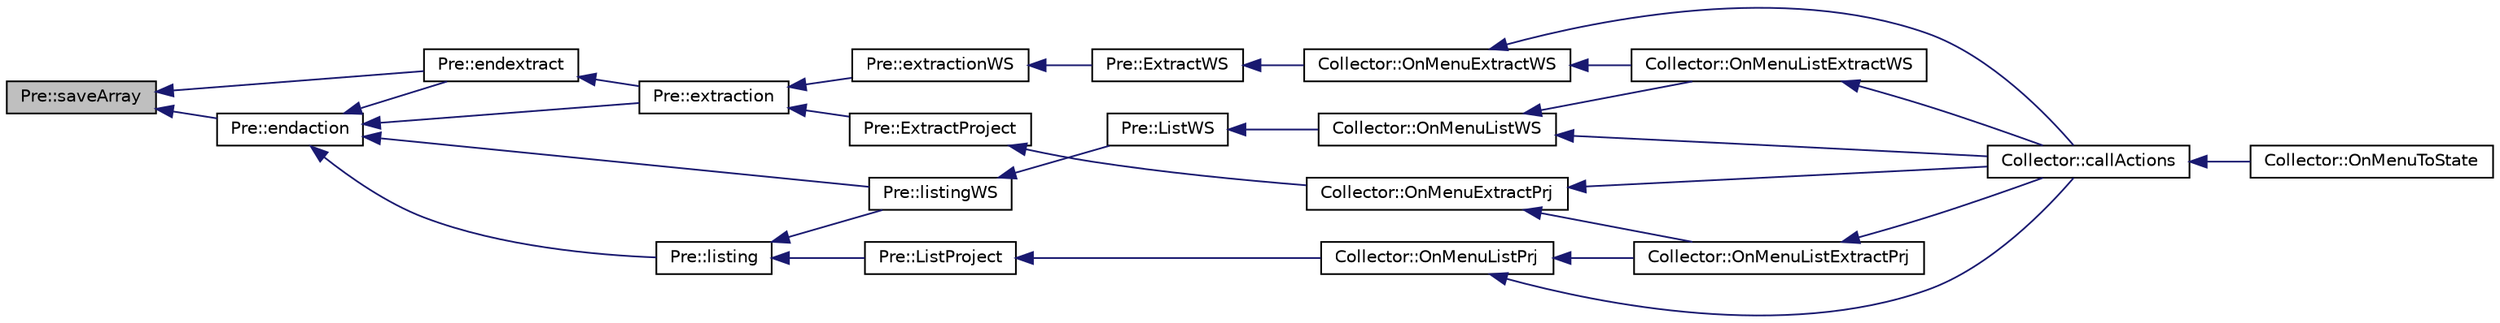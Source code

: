 digraph "Pre::saveArray"
{
  edge [fontname="Helvetica",fontsize="10",labelfontname="Helvetica",labelfontsize="10"];
  node [fontname="Helvetica",fontsize="10",shape=record];
  rankdir="LR";
  Node949 [label="Pre::saveArray",height=0.2,width=0.4,color="black", fillcolor="grey75", style="filled", fontcolor="black"];
  Node949 -> Node950 [dir="back",color="midnightblue",fontsize="10",style="solid",fontname="Helvetica"];
  Node950 [label="Pre::endextract",height=0.2,width=0.4,color="black", fillcolor="white", style="filled",URL="$class_pre.html#a959385935eed997d2393b62d6b1b21df",tooltip="Ending extracting. "];
  Node950 -> Node951 [dir="back",color="midnightblue",fontsize="10",style="solid",fontname="Helvetica"];
  Node951 [label="Pre::extraction",height=0.2,width=0.4,color="black", fillcolor="white", style="filled",URL="$class_pre.html#aa8a36aa79595248482a3865095fe0a65",tooltip="Extract the strings translatable from a project. "];
  Node951 -> Node952 [dir="back",color="midnightblue",fontsize="10",style="solid",fontname="Helvetica"];
  Node952 [label="Pre::ExtractProject",height=0.2,width=0.4,color="black", fillcolor="white", style="filled",URL="$class_pre.html#a4324dc0618ec55468f2c1979b2e66f2c",tooltip="Extract strings to be translated. "];
  Node952 -> Node953 [dir="back",color="midnightblue",fontsize="10",style="solid",fontname="Helvetica"];
  Node953 [label="Collector::OnMenuExtractPrj",height=0.2,width=0.4,color="black", fillcolor="white", style="filled",URL="$class_collector.html#af7b748977fb136842774e550b6c915b8",tooltip="Places the status graph in the extracting project report. "];
  Node953 -> Node954 [dir="back",color="midnightblue",fontsize="10",style="solid",fontname="Helvetica"];
  Node954 [label="Collector::callActions",height=0.2,width=0.4,color="black", fillcolor="white", style="filled",URL="$class_collector.html#a772e3452af93d18c7764aed8245af527",tooltip="Call all &#39;OnMenu...()&#39;. "];
  Node954 -> Node955 [dir="back",color="midnightblue",fontsize="10",style="solid",fontname="Helvetica"];
  Node955 [label="Collector::OnMenuToState",height=0.2,width=0.4,color="black", fillcolor="white", style="filled",URL="$class_collector.html#a4d9c1a6b570a3cf86ee6e96d3344531e",tooltip="Only one method for all events. "];
  Node953 -> Node956 [dir="back",color="midnightblue",fontsize="10",style="solid",fontname="Helvetica"];
  Node956 [label="Collector::OnMenuListExtractPrj",height=0.2,width=0.4,color="black", fillcolor="white", style="filled",URL="$class_collector.html#a24cfe1b83b040784e834277da16e0a68",tooltip="Places the status grap in the listing and extract report. "];
  Node956 -> Node954 [dir="back",color="midnightblue",fontsize="10",style="solid",fontname="Helvetica"];
  Node951 -> Node957 [dir="back",color="midnightblue",fontsize="10",style="solid",fontname="Helvetica"];
  Node957 [label="Pre::extractionWS",height=0.2,width=0.4,color="black", fillcolor="white", style="filled",URL="$class_pre.html#a346ee750d8b28d66efbaf2c4342718e8",tooltip="Extract the strings translatable from worspace. "];
  Node957 -> Node958 [dir="back",color="midnightblue",fontsize="10",style="solid",fontname="Helvetica"];
  Node958 [label="Pre::ExtractWS",height=0.2,width=0.4,color="black", fillcolor="white", style="filled",URL="$class_pre.html#a8684f86d5efbdb8e3d688590d28a3179",tooltip="Extract strings to be translated in workspace. "];
  Node958 -> Node959 [dir="back",color="midnightblue",fontsize="10",style="solid",fontname="Helvetica"];
  Node959 [label="Collector::OnMenuExtractWS",height=0.2,width=0.4,color="black", fillcolor="white", style="filled",URL="$class_collector.html#a0dd8300c95e93daf33d5141d38c74c0d",tooltip="Places the status graph in the extracting workspace report. "];
  Node959 -> Node954 [dir="back",color="midnightblue",fontsize="10",style="solid",fontname="Helvetica"];
  Node959 -> Node960 [dir="back",color="midnightblue",fontsize="10",style="solid",fontname="Helvetica"];
  Node960 [label="Collector::OnMenuListExtractWS",height=0.2,width=0.4,color="black", fillcolor="white", style="filled",URL="$class_collector.html#a6f578e146a373e98a2638c6a509ee193",tooltip="Places the status grap in the listing and extract workspace report. "];
  Node960 -> Node954 [dir="back",color="midnightblue",fontsize="10",style="solid",fontname="Helvetica"];
  Node949 -> Node961 [dir="back",color="midnightblue",fontsize="10",style="solid",fontname="Helvetica"];
  Node961 [label="Pre::endaction",height=0.2,width=0.4,color="black", fillcolor="white", style="filled",URL="$class_pre.html#a20b3015ebd4f0ca5e4fcd2fdc6022e20",tooltip="Display messages of ending listing or extracting. "];
  Node961 -> Node962 [dir="back",color="midnightblue",fontsize="10",style="solid",fontname="Helvetica"];
  Node962 [label="Pre::listingWS",height=0.2,width=0.4,color="black", fillcolor="white", style="filled",URL="$class_pre.html#a0236657277d3ebf2dc392a6f05e215c5",tooltip="Search and memorize strings to be extracted from workspace. "];
  Node962 -> Node963 [dir="back",color="midnightblue",fontsize="10",style="solid",fontname="Helvetica"];
  Node963 [label="Pre::ListWS",height=0.2,width=0.4,color="black", fillcolor="white", style="filled",URL="$class_pre.html#aa9b0b0f3b571d8c8b511ed3134d26bb4",tooltip="List strings to be translated in workspace. "];
  Node963 -> Node964 [dir="back",color="midnightblue",fontsize="10",style="solid",fontname="Helvetica"];
  Node964 [label="Collector::OnMenuListWS",height=0.2,width=0.4,color="black", fillcolor="white", style="filled",URL="$class_collector.html#ad05ff772ab635dd2b018af610c45f666",tooltip="Places the status graph in the listing workspace report. "];
  Node964 -> Node954 [dir="back",color="midnightblue",fontsize="10",style="solid",fontname="Helvetica"];
  Node964 -> Node960 [dir="back",color="midnightblue",fontsize="10",style="solid",fontname="Helvetica"];
  Node961 -> Node951 [dir="back",color="midnightblue",fontsize="10",style="solid",fontname="Helvetica"];
  Node961 -> Node950 [dir="back",color="midnightblue",fontsize="10",style="solid",fontname="Helvetica"];
  Node961 -> Node965 [dir="back",color="midnightblue",fontsize="10",style="solid",fontname="Helvetica"];
  Node965 [label="Pre::listing",height=0.2,width=0.4,color="black", fillcolor="white", style="filled",URL="$class_pre.html#a58700da6472228a04e8b26033a63d438",tooltip="Search and memorize strings to be extracted. "];
  Node965 -> Node966 [dir="back",color="midnightblue",fontsize="10",style="solid",fontname="Helvetica"];
  Node966 [label="Pre::ListProject",height=0.2,width=0.4,color="black", fillcolor="white", style="filled",URL="$class_pre.html#a6537186bec965c977da90bb2a1feac67",tooltip=" "];
  Node966 -> Node967 [dir="back",color="midnightblue",fontsize="10",style="solid",fontname="Helvetica"];
  Node967 [label="Collector::OnMenuListPrj",height=0.2,width=0.4,color="black", fillcolor="white", style="filled",URL="$class_collector.html#a7a52cb7e51c2bafa5ca760e2f005f427",tooltip="Places the status graph in the listing project report. "];
  Node967 -> Node954 [dir="back",color="midnightblue",fontsize="10",style="solid",fontname="Helvetica"];
  Node967 -> Node956 [dir="back",color="midnightblue",fontsize="10",style="solid",fontname="Helvetica"];
  Node965 -> Node962 [dir="back",color="midnightblue",fontsize="10",style="solid",fontname="Helvetica"];
}
